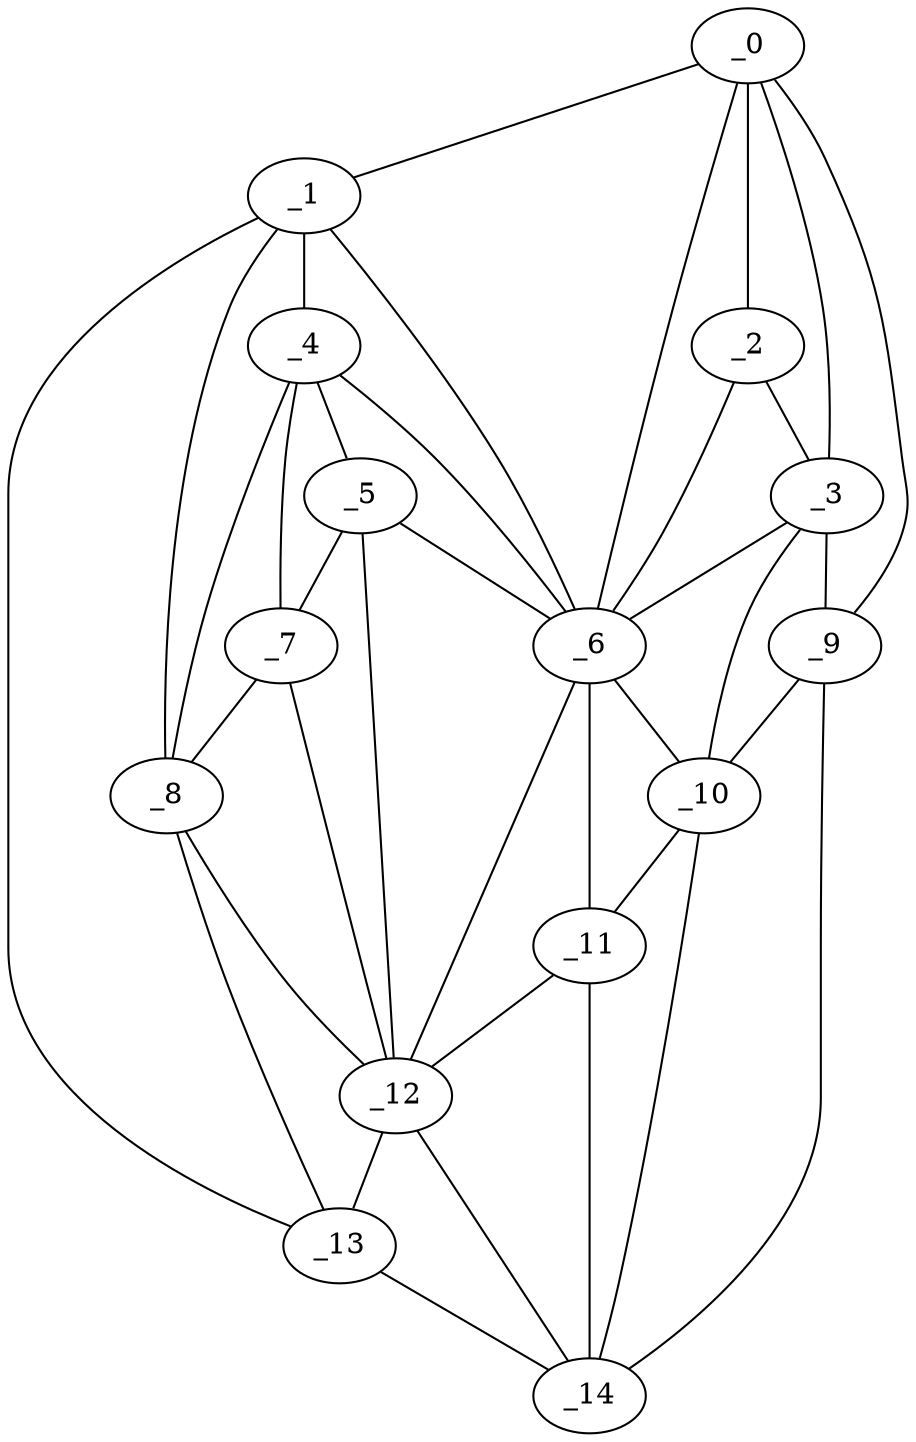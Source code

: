 graph "obj33__225.gxl" {
	_0	 [x=47,
		y=49];
	_1	 [x=48,
		y=62];
	_0 -- _1	 [valence=1];
	_2	 [x=50,
		y=45];
	_0 -- _2	 [valence=2];
	_3	 [x=54,
		y=35];
	_0 -- _3	 [valence=1];
	_6	 [x=64,
		y=56];
	_0 -- _6	 [valence=1];
	_9	 [x=65,
		y=2];
	_0 -- _9	 [valence=1];
	_4	 [x=56,
		y=70];
	_1 -- _4	 [valence=1];
	_1 -- _6	 [valence=2];
	_8	 [x=64,
		y=87];
	_1 -- _8	 [valence=2];
	_13	 [x=81,
		y=124];
	_1 -- _13	 [valence=1];
	_2 -- _3	 [valence=1];
	_2 -- _6	 [valence=2];
	_3 -- _6	 [valence=2];
	_3 -- _9	 [valence=1];
	_10	 [x=75,
		y=34];
	_3 -- _10	 [valence=2];
	_5	 [x=61,
		y=69];
	_4 -- _5	 [valence=2];
	_4 -- _6	 [valence=2];
	_7	 [x=64,
		y=78];
	_4 -- _7	 [valence=2];
	_4 -- _8	 [valence=2];
	_5 -- _6	 [valence=1];
	_5 -- _7	 [valence=1];
	_12	 [x=80,
		y=63];
	_5 -- _12	 [valence=2];
	_6 -- _10	 [valence=2];
	_11	 [x=78,
		y=50];
	_6 -- _11	 [valence=2];
	_6 -- _12	 [valence=1];
	_7 -- _8	 [valence=1];
	_7 -- _12	 [valence=2];
	_8 -- _12	 [valence=2];
	_8 -- _13	 [valence=2];
	_9 -- _10	 [valence=2];
	_14	 [x=83,
		y=57];
	_9 -- _14	 [valence=1];
	_10 -- _11	 [valence=2];
	_10 -- _14	 [valence=1];
	_11 -- _12	 [valence=2];
	_11 -- _14	 [valence=2];
	_12 -- _13	 [valence=1];
	_12 -- _14	 [valence=1];
	_13 -- _14	 [valence=1];
}

